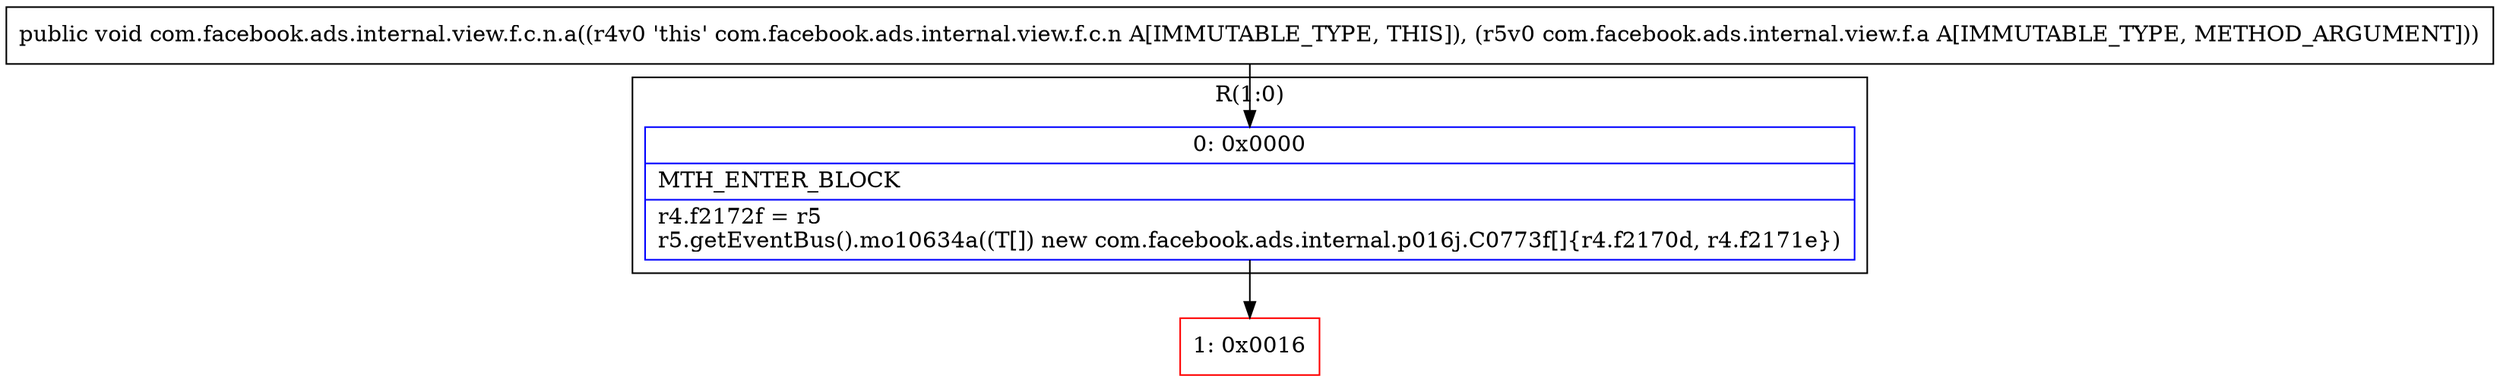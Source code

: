 digraph "CFG forcom.facebook.ads.internal.view.f.c.n.a(Lcom\/facebook\/ads\/internal\/view\/f\/a;)V" {
subgraph cluster_Region_1916044687 {
label = "R(1:0)";
node [shape=record,color=blue];
Node_0 [shape=record,label="{0\:\ 0x0000|MTH_ENTER_BLOCK\l|r4.f2172f = r5\lr5.getEventBus().mo10634a((T[]) new com.facebook.ads.internal.p016j.C0773f[]\{r4.f2170d, r4.f2171e\})\l}"];
}
Node_1 [shape=record,color=red,label="{1\:\ 0x0016}"];
MethodNode[shape=record,label="{public void com.facebook.ads.internal.view.f.c.n.a((r4v0 'this' com.facebook.ads.internal.view.f.c.n A[IMMUTABLE_TYPE, THIS]), (r5v0 com.facebook.ads.internal.view.f.a A[IMMUTABLE_TYPE, METHOD_ARGUMENT])) }"];
MethodNode -> Node_0;
Node_0 -> Node_1;
}

